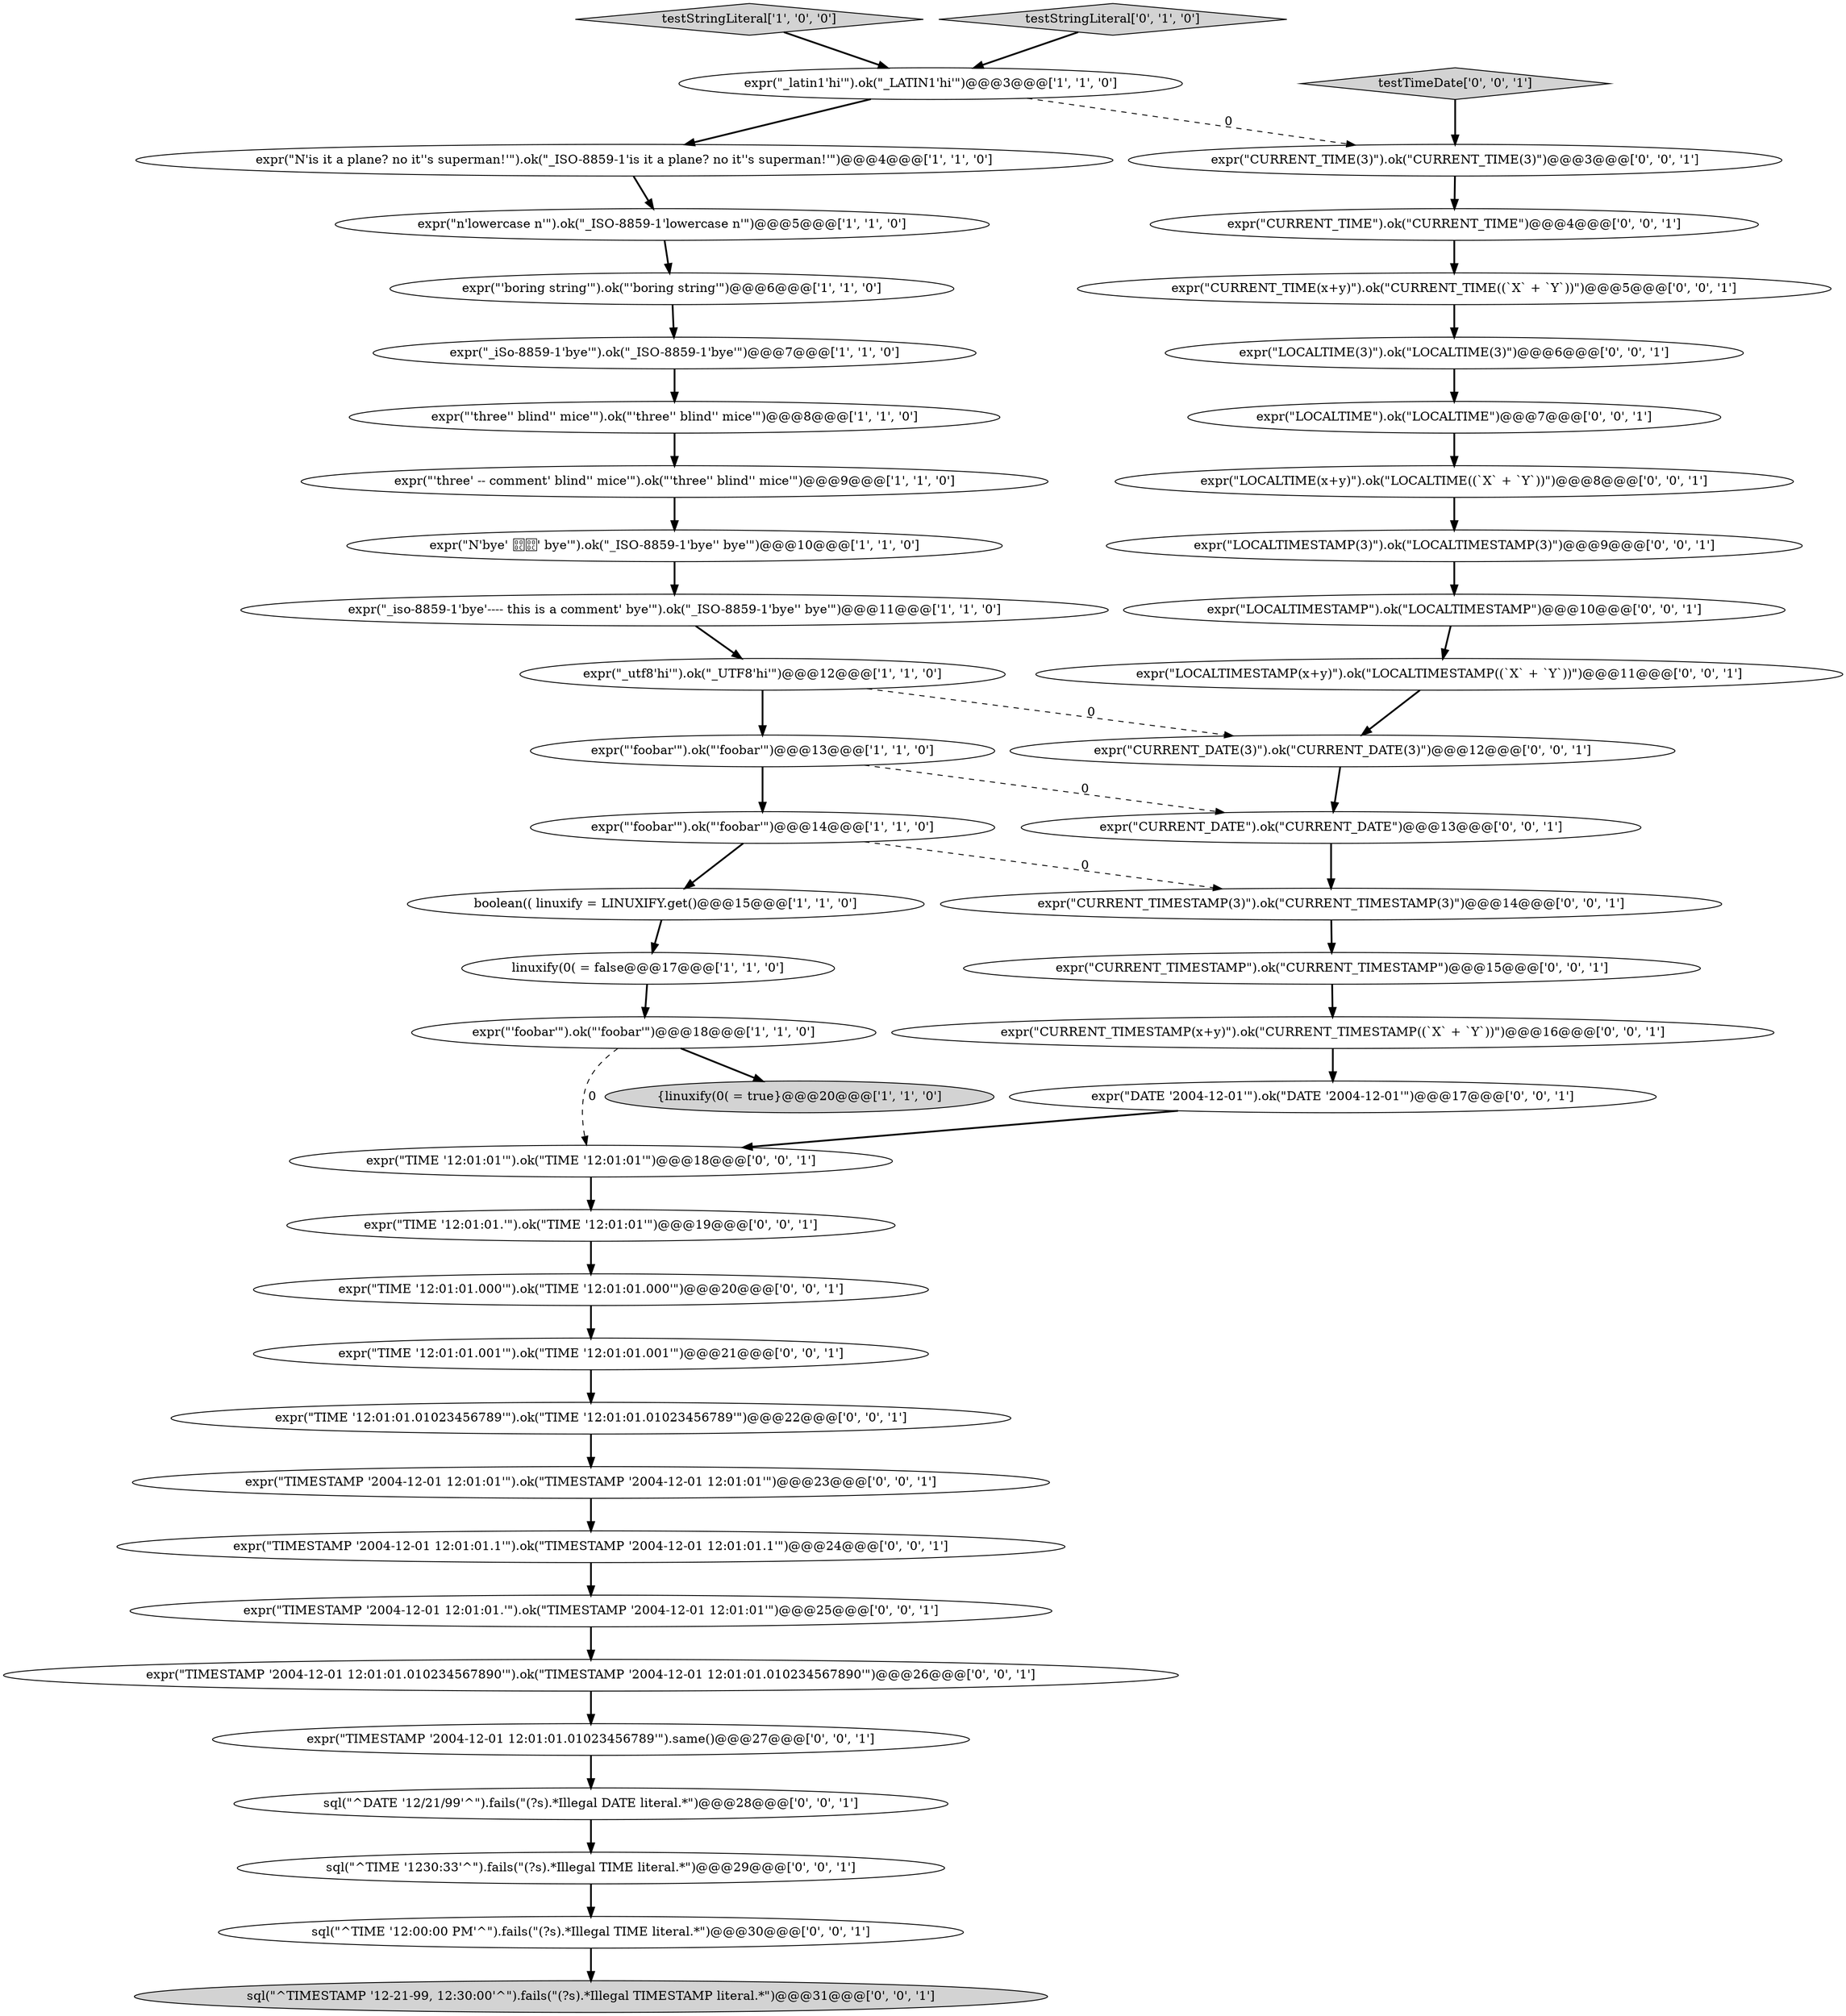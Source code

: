 digraph {
10 [style = filled, label = "expr(\"_utf8'hi'\").ok(\"_UTF8'hi'\")@@@12@@@['1', '1', '0']", fillcolor = white, shape = ellipse image = "AAA0AAABBB1BBB"];
47 [style = filled, label = "expr(\"CURRENT_TIME(3)\").ok(\"CURRENT_TIME(3)\")@@@3@@@['0', '0', '1']", fillcolor = white, shape = ellipse image = "AAA0AAABBB3BBB"];
13 [style = filled, label = "expr(\"'three' -- comment' blind'' mice'\").ok(\"'three'' blind'' mice'\")@@@9@@@['1', '1', '0']", fillcolor = white, shape = ellipse image = "AAA0AAABBB1BBB"];
42 [style = filled, label = "sql(\"^DATE '12/21/99'^\").fails(\"(?s).*Illegal DATE literal.*\")@@@28@@@['0', '0', '1']", fillcolor = white, shape = ellipse image = "AAA0AAABBB3BBB"];
28 [style = filled, label = "expr(\"TIMESTAMP '2004-12-01 12:01:01.01023456789'\").same()@@@27@@@['0', '0', '1']", fillcolor = white, shape = ellipse image = "AAA0AAABBB3BBB"];
4 [style = filled, label = "expr(\"N'is it a plane? no it''s superman!'\").ok(\"_ISO-8859-1'is it a plane? no it''s superman!'\")@@@4@@@['1', '1', '0']", fillcolor = white, shape = ellipse image = "AAA0AAABBB1BBB"];
11 [style = filled, label = "expr(\"'foobar'\").ok(\"'foobar'\")@@@18@@@['1', '1', '0']", fillcolor = white, shape = ellipse image = "AAA0AAABBB1BBB"];
2 [style = filled, label = "expr(\"_iso-8859-1'bye'---- this is a comment' bye'\").ok(\"_ISO-8859-1'bye'' bye'\")@@@11@@@['1', '1', '0']", fillcolor = white, shape = ellipse image = "AAA0AAABBB1BBB"];
6 [style = filled, label = "expr(\"'boring string'\").ok(\"'boring string'\")@@@6@@@['1', '1', '0']", fillcolor = white, shape = ellipse image = "AAA0AAABBB1BBB"];
7 [style = filled, label = "expr(\"_latin1'hi'\").ok(\"_LATIN1'hi'\")@@@3@@@['1', '1', '0']", fillcolor = white, shape = ellipse image = "AAA0AAABBB1BBB"];
39 [style = filled, label = "expr(\"DATE '2004-12-01'\").ok(\"DATE '2004-12-01'\")@@@17@@@['0', '0', '1']", fillcolor = white, shape = ellipse image = "AAA0AAABBB3BBB"];
25 [style = filled, label = "expr(\"CURRENT_DATE(3)\").ok(\"CURRENT_DATE(3)\")@@@12@@@['0', '0', '1']", fillcolor = white, shape = ellipse image = "AAA0AAABBB3BBB"];
26 [style = filled, label = "expr(\"CURRENT_DATE\").ok(\"CURRENT_DATE\")@@@13@@@['0', '0', '1']", fillcolor = white, shape = ellipse image = "AAA0AAABBB3BBB"];
3 [style = filled, label = "{linuxify(0( = true}@@@20@@@['1', '1', '0']", fillcolor = lightgray, shape = ellipse image = "AAA0AAABBB1BBB"];
35 [style = filled, label = "expr(\"LOCALTIME\").ok(\"LOCALTIME\")@@@7@@@['0', '0', '1']", fillcolor = white, shape = ellipse image = "AAA0AAABBB3BBB"];
23 [style = filled, label = "sql(\"^TIME '12:00:00 PM'^\").fails(\"(?s).*Illegal TIME literal.*\")@@@30@@@['0', '0', '1']", fillcolor = white, shape = ellipse image = "AAA0AAABBB3BBB"];
21 [style = filled, label = "expr(\"TIME '12:01:01.001'\").ok(\"TIME '12:01:01.001'\")@@@21@@@['0', '0', '1']", fillcolor = white, shape = ellipse image = "AAA0AAABBB3BBB"];
24 [style = filled, label = "expr(\"TIME '12:01:01'\").ok(\"TIME '12:01:01'\")@@@18@@@['0', '0', '1']", fillcolor = white, shape = ellipse image = "AAA0AAABBB3BBB"];
31 [style = filled, label = "expr(\"TIME '12:01:01.01023456789'\").ok(\"TIME '12:01:01.01023456789'\")@@@22@@@['0', '0', '1']", fillcolor = white, shape = ellipse image = "AAA0AAABBB3BBB"];
43 [style = filled, label = "expr(\"TIME '12:01:01.'\").ok(\"TIME '12:01:01'\")@@@19@@@['0', '0', '1']", fillcolor = white, shape = ellipse image = "AAA0AAABBB3BBB"];
20 [style = filled, label = "expr(\"LOCALTIME(3)\").ok(\"LOCALTIME(3)\")@@@6@@@['0', '0', '1']", fillcolor = white, shape = ellipse image = "AAA0AAABBB3BBB"];
45 [style = filled, label = "expr(\"TIMESTAMP '2004-12-01 12:01:01.'\").ok(\"TIMESTAMP '2004-12-01 12:01:01'\")@@@25@@@['0', '0', '1']", fillcolor = white, shape = ellipse image = "AAA0AAABBB3BBB"];
30 [style = filled, label = "expr(\"LOCALTIMESTAMP(x+y)\").ok(\"LOCALTIMESTAMP((`X` + `Y`))\")@@@11@@@['0', '0', '1']", fillcolor = white, shape = ellipse image = "AAA0AAABBB3BBB"];
16 [style = filled, label = "expr(\"'foobar'\").ok(\"'foobar'\")@@@13@@@['1', '1', '0']", fillcolor = white, shape = ellipse image = "AAA0AAABBB1BBB"];
33 [style = filled, label = "expr(\"CURRENT_TIME\").ok(\"CURRENT_TIME\")@@@4@@@['0', '0', '1']", fillcolor = white, shape = ellipse image = "AAA0AAABBB3BBB"];
37 [style = filled, label = "expr(\"CURRENT_TIMESTAMP(3)\").ok(\"CURRENT_TIMESTAMP(3)\")@@@14@@@['0', '0', '1']", fillcolor = white, shape = ellipse image = "AAA0AAABBB3BBB"];
5 [style = filled, label = "expr(\"'foobar'\").ok(\"'foobar'\")@@@14@@@['1', '1', '0']", fillcolor = white, shape = ellipse image = "AAA0AAABBB1BBB"];
46 [style = filled, label = "expr(\"LOCALTIME(x+y)\").ok(\"LOCALTIME((`X` + `Y`))\")@@@8@@@['0', '0', '1']", fillcolor = white, shape = ellipse image = "AAA0AAABBB3BBB"];
32 [style = filled, label = "expr(\"CURRENT_TIMESTAMP(x+y)\").ok(\"CURRENT_TIMESTAMP((`X` + `Y`))\")@@@16@@@['0', '0', '1']", fillcolor = white, shape = ellipse image = "AAA0AAABBB3BBB"];
22 [style = filled, label = "expr(\"LOCALTIMESTAMP(3)\").ok(\"LOCALTIMESTAMP(3)\")@@@9@@@['0', '0', '1']", fillcolor = white, shape = ellipse image = "AAA0AAABBB3BBB"];
8 [style = filled, label = "testStringLiteral['1', '0', '0']", fillcolor = lightgray, shape = diamond image = "AAA0AAABBB1BBB"];
1 [style = filled, label = "expr(\"'three'' blind'' mice'\").ok(\"'three'' blind'' mice'\")@@@8@@@['1', '1', '0']", fillcolor = white, shape = ellipse image = "AAA0AAABBB1BBB"];
34 [style = filled, label = "expr(\"LOCALTIMESTAMP\").ok(\"LOCALTIMESTAMP\")@@@10@@@['0', '0', '1']", fillcolor = white, shape = ellipse image = "AAA0AAABBB3BBB"];
41 [style = filled, label = "expr(\"TIMESTAMP '2004-12-01 12:01:01'\").ok(\"TIMESTAMP '2004-12-01 12:01:01'\")@@@23@@@['0', '0', '1']", fillcolor = white, shape = ellipse image = "AAA0AAABBB3BBB"];
18 [style = filled, label = "testTimeDate['0', '0', '1']", fillcolor = lightgray, shape = diamond image = "AAA0AAABBB3BBB"];
36 [style = filled, label = "expr(\"CURRENT_TIME(x+y)\").ok(\"CURRENT_TIME((`X` + `Y`))\")@@@5@@@['0', '0', '1']", fillcolor = white, shape = ellipse image = "AAA0AAABBB3BBB"];
29 [style = filled, label = "expr(\"TIME '12:01:01.000'\").ok(\"TIME '12:01:01.000'\")@@@20@@@['0', '0', '1']", fillcolor = white, shape = ellipse image = "AAA0AAABBB3BBB"];
15 [style = filled, label = "expr(\"n'lowercase n'\").ok(\"_ISO-8859-1'lowercase n'\")@@@5@@@['1', '1', '0']", fillcolor = white, shape = ellipse image = "AAA0AAABBB1BBB"];
12 [style = filled, label = "expr(\"N'bye' ' bye'\").ok(\"_ISO-8859-1'bye'' bye'\")@@@10@@@['1', '1', '0']", fillcolor = white, shape = ellipse image = "AAA0AAABBB1BBB"];
9 [style = filled, label = "expr(\"_iSo-8859-1'bye'\").ok(\"_ISO-8859-1'bye'\")@@@7@@@['1', '1', '0']", fillcolor = white, shape = ellipse image = "AAA0AAABBB1BBB"];
0 [style = filled, label = "linuxify(0( = false@@@17@@@['1', '1', '0']", fillcolor = white, shape = ellipse image = "AAA0AAABBB1BBB"];
19 [style = filled, label = "sql(\"^TIMESTAMP '12-21-99, 12:30:00'^\").fails(\"(?s).*Illegal TIMESTAMP literal.*\")@@@31@@@['0', '0', '1']", fillcolor = lightgray, shape = ellipse image = "AAA0AAABBB3BBB"];
40 [style = filled, label = "expr(\"TIMESTAMP '2004-12-01 12:01:01.010234567890'\").ok(\"TIMESTAMP '2004-12-01 12:01:01.010234567890'\")@@@26@@@['0', '0', '1']", fillcolor = white, shape = ellipse image = "AAA0AAABBB3BBB"];
14 [style = filled, label = "boolean(( linuxify = LINUXIFY.get()@@@15@@@['1', '1', '0']", fillcolor = white, shape = ellipse image = "AAA0AAABBB1BBB"];
17 [style = filled, label = "testStringLiteral['0', '1', '0']", fillcolor = lightgray, shape = diamond image = "AAA0AAABBB2BBB"];
27 [style = filled, label = "expr(\"CURRENT_TIMESTAMP\").ok(\"CURRENT_TIMESTAMP\")@@@15@@@['0', '0', '1']", fillcolor = white, shape = ellipse image = "AAA0AAABBB3BBB"];
38 [style = filled, label = "sql(\"^TIME '1230:33'^\").fails(\"(?s).*Illegal TIME literal.*\")@@@29@@@['0', '0', '1']", fillcolor = white, shape = ellipse image = "AAA0AAABBB3BBB"];
44 [style = filled, label = "expr(\"TIMESTAMP '2004-12-01 12:01:01.1'\").ok(\"TIMESTAMP '2004-12-01 12:01:01.1'\")@@@24@@@['0', '0', '1']", fillcolor = white, shape = ellipse image = "AAA0AAABBB3BBB"];
27->32 [style = bold, label=""];
37->27 [style = bold, label=""];
18->47 [style = bold, label=""];
4->15 [style = bold, label=""];
0->11 [style = bold, label=""];
30->25 [style = bold, label=""];
39->24 [style = bold, label=""];
38->23 [style = bold, label=""];
15->6 [style = bold, label=""];
5->37 [style = dashed, label="0"];
7->4 [style = bold, label=""];
5->14 [style = bold, label=""];
24->43 [style = bold, label=""];
40->28 [style = bold, label=""];
2->10 [style = bold, label=""];
47->33 [style = bold, label=""];
1->13 [style = bold, label=""];
36->20 [style = bold, label=""];
34->30 [style = bold, label=""];
29->21 [style = bold, label=""];
8->7 [style = bold, label=""];
17->7 [style = bold, label=""];
16->26 [style = dashed, label="0"];
12->2 [style = bold, label=""];
13->12 [style = bold, label=""];
21->31 [style = bold, label=""];
10->16 [style = bold, label=""];
14->0 [style = bold, label=""];
11->3 [style = bold, label=""];
23->19 [style = bold, label=""];
33->36 [style = bold, label=""];
22->34 [style = bold, label=""];
25->26 [style = bold, label=""];
11->24 [style = dashed, label="0"];
31->41 [style = bold, label=""];
16->5 [style = bold, label=""];
26->37 [style = bold, label=""];
43->29 [style = bold, label=""];
32->39 [style = bold, label=""];
20->35 [style = bold, label=""];
28->42 [style = bold, label=""];
6->9 [style = bold, label=""];
9->1 [style = bold, label=""];
44->45 [style = bold, label=""];
41->44 [style = bold, label=""];
42->38 [style = bold, label=""];
10->25 [style = dashed, label="0"];
45->40 [style = bold, label=""];
46->22 [style = bold, label=""];
7->47 [style = dashed, label="0"];
35->46 [style = bold, label=""];
}
